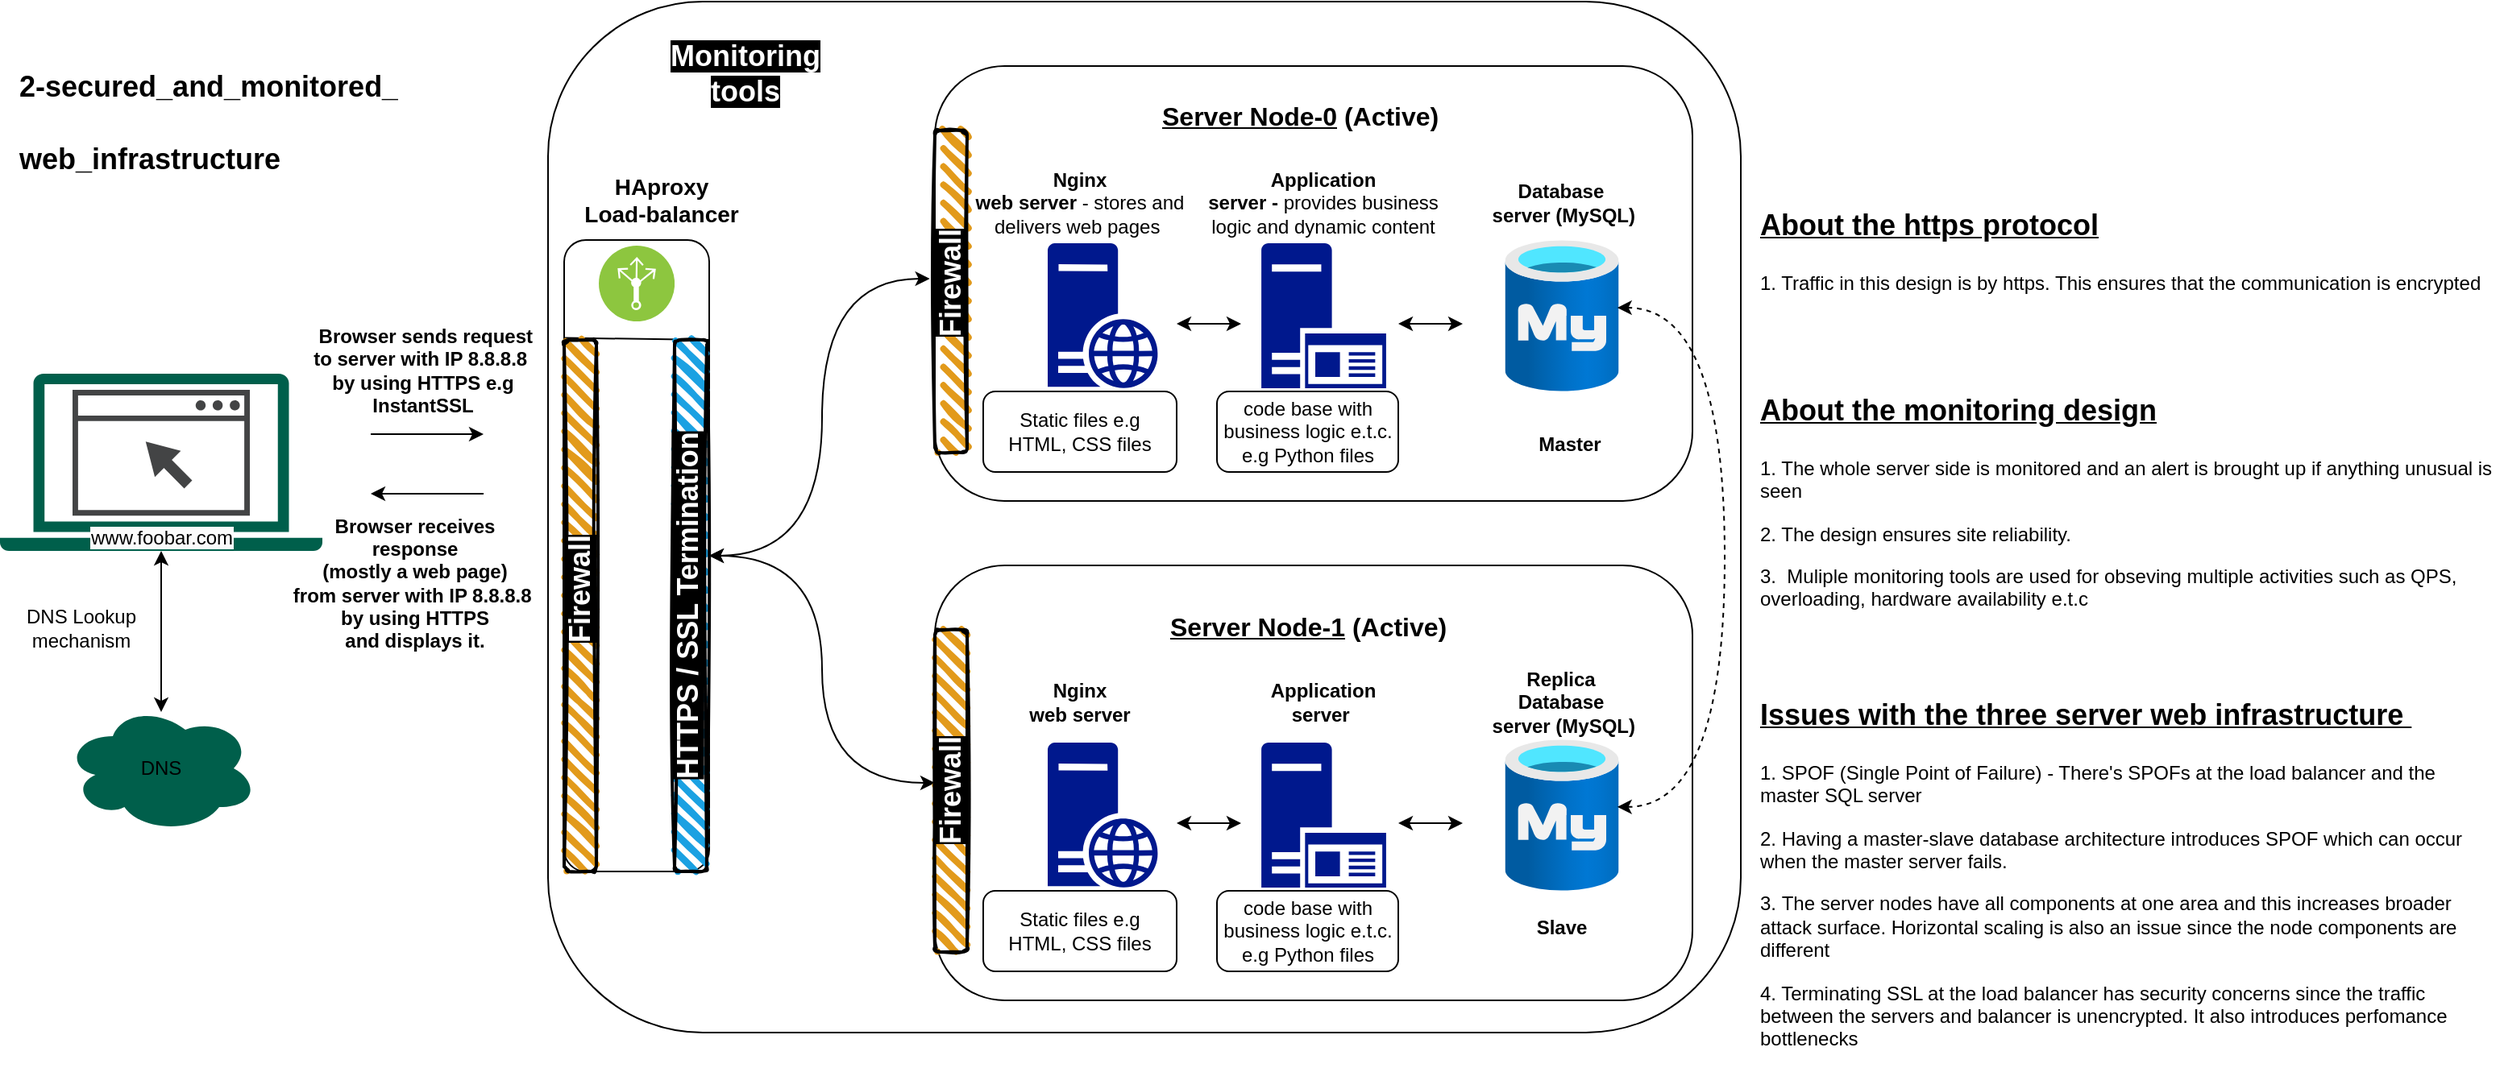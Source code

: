 <mxfile version="24.5.1" type="github">
  <diagram name="Page-1" id="SHBdU1lM0QpDmJfTqm4i">
    <mxGraphModel dx="2373" dy="752" grid="1" gridSize="10" guides="1" tooltips="1" connect="1" arrows="1" fold="1" page="1" pageScale="1" pageWidth="827" pageHeight="1169" math="0" shadow="0">
      <root>
        <mxCell id="0" />
        <mxCell id="1" parent="0" />
        <mxCell id="TIWIcKehhRcWkXShP84--67" value="" style="rounded=1;whiteSpace=wrap;html=1;" vertex="1" parent="1">
          <mxGeometry x="330" y="10" width="740" height="640" as="geometry" />
        </mxCell>
        <mxCell id="TIWIcKehhRcWkXShP84--1" value="" style="rounded=1;whiteSpace=wrap;html=1;arcSize=16;" vertex="1" parent="1">
          <mxGeometry x="570" y="50" width="470" height="270" as="geometry" />
        </mxCell>
        <mxCell id="TIWIcKehhRcWkXShP84--2" value="" style="sketch=0;pointerEvents=1;shadow=0;dashed=0;html=1;strokeColor=none;fillColor=#005F4B;labelPosition=center;verticalLabelPosition=bottom;verticalAlign=top;align=center;outlineConnect=0;shape=mxgraph.veeam2.laptop;" vertex="1" parent="1">
          <mxGeometry x="-10" y="241" width="200" height="110" as="geometry" />
        </mxCell>
        <UserObject label="&lt;span style=&quot;color: rgb(0, 0, 0); font-family: Helvetica; font-size: 12px; font-style: normal; font-variant-ligatures: normal; font-variant-caps: normal; font-weight: 400; letter-spacing: normal; orphans: 2; text-align: center; text-indent: 0px; text-transform: none; widows: 2; word-spacing: 0px; -webkit-text-stroke-width: 0px; white-space: nowrap; background-color: rgb(251, 251, 251); text-decoration-thickness: initial; text-decoration-style: initial; text-decoration-color: initial; display: inline !important; float: none;&quot;&gt;www.foobar.com&lt;/span&gt;" link="&lt;span style=&quot;color: rgb(0, 0, 0); font-family: Helvetica; font-size: 12px; font-style: normal; font-variant-ligatures: normal; font-variant-caps: normal; font-weight: 400; letter-spacing: normal; orphans: 2; text-align: center; text-indent: 0px; text-transform: none; widows: 2; word-spacing: 0px; -webkit-text-stroke-width: 0px; white-space: nowrap; background-color: rgb(251, 251, 251); text-decoration-thickness: initial; text-decoration-style: initial; text-decoration-color: initial; display: inline !important; float: none;&quot;&gt;www.foobar.com&lt;/span&gt;" id="TIWIcKehhRcWkXShP84--3">
          <mxCell style="sketch=0;pointerEvents=1;shadow=0;dashed=0;html=1;strokeColor=none;fillColor=#434445;aspect=fixed;labelPosition=center;verticalLabelPosition=bottom;verticalAlign=top;align=center;outlineConnect=0;shape=mxgraph.vvd.web_browser;" vertex="1" parent="1">
            <mxGeometry x="35" y="251" width="110" height="78.1" as="geometry" />
          </mxCell>
        </UserObject>
        <mxCell id="TIWIcKehhRcWkXShP84--4" value="" style="ellipse;shape=cloud;whiteSpace=wrap;html=1;verticalAlign=top;fillColor=#005F4B;strokeColor=none;sketch=0;pointerEvents=1;shadow=0;dashed=0;" vertex="1" parent="1">
          <mxGeometry x="30" y="446" width="120" height="80" as="geometry" />
        </mxCell>
        <mxCell id="TIWIcKehhRcWkXShP84--5" value="" style="endArrow=classic;startArrow=classic;html=1;rounded=0;exitX=0.5;exitY=0.063;exitDx=0;exitDy=0;exitPerimeter=0;" edge="1" parent="1" source="TIWIcKehhRcWkXShP84--4" target="TIWIcKehhRcWkXShP84--2">
          <mxGeometry width="50" height="50" relative="1" as="geometry">
            <mxPoint x="60" y="441" as="sourcePoint" />
            <mxPoint x="110" y="391" as="targetPoint" />
          </mxGeometry>
        </mxCell>
        <mxCell id="TIWIcKehhRcWkXShP84--6" value="DNS" style="text;html=1;align=center;verticalAlign=middle;whiteSpace=wrap;rounded=0;" vertex="1" parent="1">
          <mxGeometry x="60" y="471" width="60" height="30" as="geometry" />
        </mxCell>
        <mxCell id="TIWIcKehhRcWkXShP84--7" value="&lt;h1 style=&quot;margin-top: 0px;&quot;&gt;&lt;font style=&quot;font-size: 18px;&quot;&gt;2-secured_and_monitored_&lt;/font&gt;&lt;/h1&gt;&lt;h1 style=&quot;margin-top: 0px;&quot;&gt;&lt;font style=&quot;font-size: 18px;&quot;&gt;web_infrastructure&lt;/font&gt;&lt;/h1&gt;" style="text;html=1;whiteSpace=wrap;overflow=hidden;rounded=0;" vertex="1" parent="1">
          <mxGeometry y="40" width="240" height="90" as="geometry" />
        </mxCell>
        <mxCell id="TIWIcKehhRcWkXShP84--8" value="&lt;b&gt;&amp;nbsp;Browser sends request&lt;/b&gt;&lt;div&gt;&lt;b&gt;to server with IP 8.8.8.8&amp;nbsp;&lt;/b&gt;&lt;/div&gt;&lt;div&gt;&lt;b&gt;by using HTTPS e.g&lt;/b&gt;&lt;/div&gt;&lt;div&gt;&lt;b&gt;InstantSSL&lt;/b&gt;&lt;/div&gt;" style="text;html=1;align=center;verticalAlign=middle;resizable=0;points=[];autosize=1;strokeColor=none;fillColor=none;" vertex="1" parent="1">
          <mxGeometry x="171.5" y="204" width="160" height="70" as="geometry" />
        </mxCell>
        <mxCell id="TIWIcKehhRcWkXShP84--9" value="&lt;div&gt;&lt;b&gt;&lt;br&gt;&lt;/b&gt;&lt;/div&gt;&lt;b&gt;&amp;nbsp;Browser receives&amp;nbsp;&lt;/b&gt;&lt;div&gt;&lt;b&gt;response&lt;/b&gt;&lt;div&gt;&lt;b&gt;(mostly a web page)&lt;br&gt;&lt;/b&gt;&lt;div&gt;&lt;div&gt;&lt;b&gt;from server with IP 8.8.8.8&amp;nbsp;&lt;/b&gt;&lt;/div&gt;&lt;div&gt;&lt;b&gt;by using HTTPS&lt;/b&gt;&lt;/div&gt;&lt;/div&gt;&lt;/div&gt;&lt;div&gt;&lt;b&gt;and displays it.&lt;/b&gt;&lt;/div&gt;&lt;/div&gt;" style="text;html=1;align=center;verticalAlign=middle;resizable=0;points=[];autosize=1;strokeColor=none;fillColor=none;" vertex="1" parent="1">
          <mxGeometry x="161.5" y="308.5" width="170" height="110" as="geometry" />
        </mxCell>
        <mxCell id="TIWIcKehhRcWkXShP84--10" value="" style="sketch=0;aspect=fixed;pointerEvents=1;shadow=0;dashed=0;html=1;strokeColor=none;labelPosition=center;verticalLabelPosition=bottom;verticalAlign=top;align=center;fillColor=#00188D;shape=mxgraph.mscae.enterprise.web_server" vertex="1" parent="1">
          <mxGeometry x="640" y="160" width="68.4" height="90" as="geometry" />
        </mxCell>
        <mxCell id="TIWIcKehhRcWkXShP84--11" value="" style="sketch=0;aspect=fixed;pointerEvents=1;shadow=0;dashed=0;html=1;strokeColor=none;labelPosition=center;verticalLabelPosition=bottom;verticalAlign=top;align=center;fillColor=#00188D;shape=mxgraph.mscae.enterprise.application_server2" vertex="1" parent="1">
          <mxGeometry x="772.55" y="160" width="77.4" height="90" as="geometry" />
        </mxCell>
        <mxCell id="TIWIcKehhRcWkXShP84--12" value="" style="image;aspect=fixed;html=1;points=[];align=center;fontSize=12;image=img/lib/azure2/databases/Azure_Database_MySQL_Server.svg;" vertex="1" parent="1">
          <mxGeometry x="923.75" y="158" width="70.5" height="94" as="geometry" />
        </mxCell>
        <mxCell id="TIWIcKehhRcWkXShP84--13" value="&lt;b&gt;Nginx&lt;/b&gt;&lt;div&gt;&lt;b&gt;web server&lt;/b&gt; - stores and delivers web pages&amp;nbsp;&lt;/div&gt;" style="text;html=1;align=center;verticalAlign=middle;whiteSpace=wrap;rounded=0;" vertex="1" parent="1">
          <mxGeometry x="590" y="120" width="140" height="30" as="geometry" />
        </mxCell>
        <mxCell id="TIWIcKehhRcWkXShP84--14" value="&lt;b&gt;Application&lt;/b&gt;&lt;div&gt;&lt;b&gt;server - &lt;/b&gt;provides business logic and dynamic content&lt;/div&gt;" style="text;html=1;align=center;verticalAlign=middle;whiteSpace=wrap;rounded=0;" vertex="1" parent="1">
          <mxGeometry x="731.25" y="120" width="160" height="30" as="geometry" />
        </mxCell>
        <mxCell id="TIWIcKehhRcWkXShP84--15" value="&lt;b&gt;Database&lt;/b&gt;&lt;div&gt;&lt;b&gt;&amp;nbsp;server (MySQL)&lt;/b&gt;&lt;/div&gt;" style="text;html=1;align=center;verticalAlign=middle;whiteSpace=wrap;rounded=0;" vertex="1" parent="1">
          <mxGeometry x="911.38" y="120" width="95.25" height="30" as="geometry" />
        </mxCell>
        <mxCell id="TIWIcKehhRcWkXShP84--16" value="Static files e.g&lt;div&gt;HTML, CSS files&lt;/div&gt;" style="rounded=1;whiteSpace=wrap;html=1;" vertex="1" parent="1">
          <mxGeometry x="600" y="252" width="120" height="50" as="geometry" />
        </mxCell>
        <mxCell id="TIWIcKehhRcWkXShP84--17" value="code base with business logic e.t.c. e.g Python files" style="rounded=1;whiteSpace=wrap;html=1;" vertex="1" parent="1">
          <mxGeometry x="745" y="252" width="112.5" height="50" as="geometry" />
        </mxCell>
        <mxCell id="TIWIcKehhRcWkXShP84--18" value="" style="endArrow=classic;startArrow=classic;html=1;rounded=0;" edge="1" parent="1">
          <mxGeometry width="50" height="50" relative="1" as="geometry">
            <mxPoint x="720" y="210" as="sourcePoint" />
            <mxPoint x="760" y="210" as="targetPoint" />
          </mxGeometry>
        </mxCell>
        <mxCell id="TIWIcKehhRcWkXShP84--19" value="" style="endArrow=classic;startArrow=classic;html=1;rounded=0;" edge="1" parent="1">
          <mxGeometry width="50" height="50" relative="1" as="geometry">
            <mxPoint x="857.5" y="210" as="sourcePoint" />
            <mxPoint x="897.5" y="210" as="targetPoint" />
          </mxGeometry>
        </mxCell>
        <mxCell id="TIWIcKehhRcWkXShP84--20" value="&lt;h1 style=&quot;margin-top: 0px;&quot;&gt;&lt;font size=&quot;3&quot; style=&quot;&quot;&gt;&lt;u style=&quot;&quot;&gt;Server Node-0&lt;/u&gt;&amp;nbsp;(Active)&lt;/font&gt;&lt;/h1&gt;" style="text;html=1;whiteSpace=wrap;overflow=hidden;rounded=0;" vertex="1" parent="1">
          <mxGeometry x="709.38" y="58" width="183.75" height="40" as="geometry" />
        </mxCell>
        <mxCell id="TIWIcKehhRcWkXShP84--21" value="&lt;b&gt;Master&lt;/b&gt;" style="text;html=1;align=center;verticalAlign=middle;whiteSpace=wrap;rounded=0;" vertex="1" parent="1">
          <mxGeometry x="883.75" y="270" width="160" height="30" as="geometry" />
        </mxCell>
        <mxCell id="TIWIcKehhRcWkXShP84--22" value="&lt;h1 style=&quot;margin-top: 0px;&quot;&gt;&lt;font style=&quot;font-size: 18px;&quot;&gt;&lt;u&gt;Issues with the three server web infrastructure&amp;nbsp;&lt;/u&gt;&lt;/font&gt;&lt;/h1&gt;&lt;p&gt;1. SPOF (Single Point of Failure) - There&#39;s SPOFs at the load balancer and the master SQL server&lt;/p&gt;&lt;p&gt;2. Having a master-slave database architecture introduces SPOF which can occur when the master server fails.&lt;/p&gt;&lt;p&gt;3.&amp;nbsp;&lt;span style=&quot;background-color: initial;&quot;&gt;The server nodes have all components at one area and this increases broader attack surface. Horizontal scaling is also an issue since the node components are different&lt;/span&gt;&lt;/p&gt;&lt;p&gt;&lt;span style=&quot;background-color: initial;&quot;&gt;4. Terminating SSL at the load balancer has security concerns since the traffic between the servers and balancer is unencrypted. It also introduces perfomance bottlenecks&amp;nbsp;&lt;/span&gt;&lt;/p&gt;" style="text;html=1;whiteSpace=wrap;overflow=hidden;rounded=0;" vertex="1" parent="1">
          <mxGeometry x="1080" y="430" width="460" height="238" as="geometry" />
        </mxCell>
        <mxCell id="TIWIcKehhRcWkXShP84--23" value="" style="rounded=1;whiteSpace=wrap;html=1;arcSize=16;" vertex="1" parent="1">
          <mxGeometry x="570" y="360" width="470" height="270" as="geometry" />
        </mxCell>
        <mxCell id="TIWIcKehhRcWkXShP84--24" value="" style="sketch=0;aspect=fixed;pointerEvents=1;shadow=0;dashed=0;html=1;strokeColor=none;labelPosition=center;verticalLabelPosition=bottom;verticalAlign=top;align=center;fillColor=#00188D;shape=mxgraph.mscae.enterprise.web_server" vertex="1" parent="1">
          <mxGeometry x="640" y="470" width="68.4" height="90" as="geometry" />
        </mxCell>
        <mxCell id="TIWIcKehhRcWkXShP84--25" value="" style="sketch=0;aspect=fixed;pointerEvents=1;shadow=0;dashed=0;html=1;strokeColor=none;labelPosition=center;verticalLabelPosition=bottom;verticalAlign=top;align=center;fillColor=#00188D;shape=mxgraph.mscae.enterprise.application_server2" vertex="1" parent="1">
          <mxGeometry x="772.55" y="470" width="77.4" height="90" as="geometry" />
        </mxCell>
        <mxCell id="TIWIcKehhRcWkXShP84--26" value="" style="image;aspect=fixed;html=1;points=[];align=center;fontSize=12;image=img/lib/azure2/databases/Azure_Database_MySQL_Server.svg;" vertex="1" parent="1">
          <mxGeometry x="923.75" y="468" width="70.5" height="94" as="geometry" />
        </mxCell>
        <mxCell id="TIWIcKehhRcWkXShP84--27" value="&lt;b&gt;Nginx&lt;/b&gt;&lt;div&gt;&lt;b&gt;web server&lt;/b&gt;&lt;span style=&quot;color: rgba(0, 0, 0, 0); font-family: monospace; font-size: 0px; text-align: start; text-wrap: nowrap;&quot;&gt;3CmxGraphModel%3E%3Croot%3E%3CmxCell%20id%3D%220%22%2F%3E%3CmxCell%20id%3D%221%22%20parent%3D%220%22%2F%3E%3CmxCell%20id%3D%222%22%20value%3D%22%22%20style%3D%22endArrow%3Dclassic%3Bhtml%3D1%3Brounded%3D0%3B%22%20edge%3D%221%22%20parent%3D%221%22%3E%3CmxGeometry%20width%3D%2250%22%20height%3D%2250%22%20relative%3D%221%22%20as%3D%22geometry%22%3E%3CmxPoint%20x%3D%22260%22%20y%3D%22283%22%20as%3D%22sourcePoint%22%2F%3E%3CmxPoint%20x%3D%22330%22%20y%3D%22283%22%20as%3D%22targetPoint%22%2F%3E%3C%2FmxGeometry%3E%3C%2FmxCell%3E%3CmxCell%20id%3D%223%22%20value%3D%22%22%20style%3D%22endArrow%3Dclassic%3Bhtml%3D1%3Brounded%3D0%3BentryX%3D0%3BentryY%3D0.25%3BentryDx%3D0%3BentryDy%3D0%3B%22%20edge%3D%221%22%20parent%3D%221%22%3E%3CmxGeometry%20width%3D%2250%22%20height%3D%2250%22%20relative%3D%221%22%20as%3D%22geometry%22%3E%3CmxPoint%20x%3D%22330%22%20y%3D%22320%22%20as%3D%22sourcePoint%22%2F%3E%3CmxPoint%20x%3D%22260%22%20y%3D%22320%22%20as%3D%22targetPoint%22%2F%3E%3C%2FmxGeometry%3E%3C%2FmxCell%3E%3C%2Froot%3E%3C&lt;/span&gt;&lt;/div&gt;" style="text;html=1;align=center;verticalAlign=middle;whiteSpace=wrap;rounded=0;" vertex="1" parent="1">
          <mxGeometry x="590" y="430" width="140" height="30" as="geometry" />
        </mxCell>
        <mxCell id="TIWIcKehhRcWkXShP84--28" value="&lt;b&gt;Application&lt;/b&gt;&lt;div&gt;&lt;b&gt;server&amp;nbsp;&lt;/b&gt;&lt;/div&gt;" style="text;html=1;align=center;verticalAlign=middle;whiteSpace=wrap;rounded=0;" vertex="1" parent="1">
          <mxGeometry x="731.25" y="430" width="160" height="30" as="geometry" />
        </mxCell>
        <mxCell id="TIWIcKehhRcWkXShP84--29" value="&lt;b&gt;Replica Database&lt;/b&gt;&lt;div&gt;&lt;b&gt;&amp;nbsp;server (MySQL)&lt;/b&gt;&lt;/div&gt;" style="text;html=1;align=center;verticalAlign=middle;whiteSpace=wrap;rounded=0;" vertex="1" parent="1">
          <mxGeometry x="911.38" y="430" width="95.25" height="30" as="geometry" />
        </mxCell>
        <mxCell id="TIWIcKehhRcWkXShP84--30" value="Static files e.g&lt;div&gt;HTML, CSS files&lt;/div&gt;" style="rounded=1;whiteSpace=wrap;html=1;" vertex="1" parent="1">
          <mxGeometry x="600" y="562" width="120" height="50" as="geometry" />
        </mxCell>
        <mxCell id="TIWIcKehhRcWkXShP84--31" value="code base with business logic e.t.c. e.g Python files" style="rounded=1;whiteSpace=wrap;html=1;" vertex="1" parent="1">
          <mxGeometry x="745" y="562" width="112.5" height="50" as="geometry" />
        </mxCell>
        <mxCell id="TIWIcKehhRcWkXShP84--32" value="" style="endArrow=classic;startArrow=classic;html=1;rounded=0;" edge="1" parent="1">
          <mxGeometry width="50" height="50" relative="1" as="geometry">
            <mxPoint x="720" y="520" as="sourcePoint" />
            <mxPoint x="760" y="520" as="targetPoint" />
          </mxGeometry>
        </mxCell>
        <mxCell id="TIWIcKehhRcWkXShP84--33" value="" style="endArrow=classic;startArrow=classic;html=1;rounded=0;" edge="1" parent="1">
          <mxGeometry width="50" height="50" relative="1" as="geometry">
            <mxPoint x="857.5" y="520" as="sourcePoint" />
            <mxPoint x="897.5" y="520" as="targetPoint" />
          </mxGeometry>
        </mxCell>
        <mxCell id="TIWIcKehhRcWkXShP84--34" value="&lt;h1 style=&quot;margin-top: 0px;&quot;&gt;&lt;font size=&quot;3&quot;&gt;&lt;u&gt;Server Node-1&lt;/u&gt;&amp;nbsp;(Active)&lt;/font&gt;&lt;/h1&gt;" style="text;html=1;whiteSpace=wrap;overflow=hidden;rounded=0;" vertex="1" parent="1">
          <mxGeometry x="714.37" y="375" width="173.75" height="40" as="geometry" />
        </mxCell>
        <mxCell id="TIWIcKehhRcWkXShP84--35" value="" style="rounded=1;whiteSpace=wrap;html=1;" vertex="1" parent="1">
          <mxGeometry x="340" y="158" width="90" height="392" as="geometry" />
        </mxCell>
        <mxCell id="TIWIcKehhRcWkXShP84--36" value="" style="image;aspect=fixed;perimeter=ellipsePerimeter;html=1;align=center;shadow=0;dashed=0;fontColor=#4277BB;labelBackgroundColor=default;fontSize=12;spacingTop=3;image=img/lib/ibm/infrastructure/load_balancing_routing.svg;" vertex="1" parent="1">
          <mxGeometry x="361.5" y="161.5" width="47" height="47" as="geometry" />
        </mxCell>
        <mxCell id="TIWIcKehhRcWkXShP84--37" value="&lt;div&gt;&lt;b&gt;&lt;font style=&quot;font-size: 14px;&quot;&gt;HAproxy&lt;/font&gt;&lt;/b&gt;&lt;/div&gt;&lt;b&gt;&lt;font style=&quot;font-size: 14px;&quot;&gt;Load-balancer&lt;/font&gt;&lt;/b&gt;" style="text;html=1;align=center;verticalAlign=middle;resizable=0;points=[];autosize=1;strokeColor=none;fillColor=none;" vertex="1" parent="1">
          <mxGeometry x="340" y="108" width="120" height="50" as="geometry" />
        </mxCell>
        <mxCell id="TIWIcKehhRcWkXShP84--38" value="" style="endArrow=classic;html=1;rounded=0;" edge="1" parent="1">
          <mxGeometry width="50" height="50" relative="1" as="geometry">
            <mxPoint x="220" y="278.5" as="sourcePoint" />
            <mxPoint x="290" y="278.5" as="targetPoint" />
          </mxGeometry>
        </mxCell>
        <mxCell id="TIWIcKehhRcWkXShP84--39" value="" style="endArrow=classic;html=1;rounded=0;entryX=0;entryY=0.25;entryDx=0;entryDy=0;" edge="1" parent="1">
          <mxGeometry width="50" height="50" relative="1" as="geometry">
            <mxPoint x="290" y="315.5" as="sourcePoint" />
            <mxPoint x="220" y="315.5" as="targetPoint" />
          </mxGeometry>
        </mxCell>
        <mxCell id="TIWIcKehhRcWkXShP84--40" value="&lt;b&gt;Slave&lt;/b&gt;" style="text;html=1;align=center;verticalAlign=middle;whiteSpace=wrap;rounded=0;" vertex="1" parent="1">
          <mxGeometry x="879" y="570" width="160" height="30" as="geometry" />
        </mxCell>
        <mxCell id="TIWIcKehhRcWkXShP84--41" value="" style="html=1;labelBackgroundColor=#ffffff;startArrow=classic;startFill=1;startSize=6;endArrow=classic;endFill=1;endSize=6;jettySize=auto;orthogonalLoop=1;strokeWidth=1;dashed=1;fontSize=14;rounded=0;edgeStyle=orthogonalEdgeStyle;curved=1;entryX=0.987;entryY=0.447;entryDx=0;entryDy=0;entryPerimeter=0;exitX=0.987;exitY=0.446;exitDx=0;exitDy=0;exitPerimeter=0;" edge="1" parent="1" source="TIWIcKehhRcWkXShP84--26" target="TIWIcKehhRcWkXShP84--12">
          <mxGeometry width="60" height="60" relative="1" as="geometry">
            <mxPoint x="1090" y="505.5" as="sourcePoint" />
            <mxPoint x="1150" y="445.5" as="targetPoint" />
            <Array as="points">
              <mxPoint x="1060" y="510" />
              <mxPoint x="1060" y="200" />
            </Array>
          </mxGeometry>
        </mxCell>
        <mxCell id="TIWIcKehhRcWkXShP84--42" value="" style="endArrow=classic;startArrow=classic;html=1;rounded=0;edgeStyle=orthogonalEdgeStyle;curved=1;exitX=1;exitY=0.5;exitDx=0;exitDy=0;entryX=-0.158;entryY=0.46;entryDx=0;entryDy=0;entryPerimeter=0;" edge="1" parent="1" source="TIWIcKehhRcWkXShP84--35" target="TIWIcKehhRcWkXShP84--59">
          <mxGeometry width="50" height="50" relative="1" as="geometry">
            <mxPoint x="430.0" y="359.94" as="sourcePoint" />
            <mxPoint x="560" y="180" as="targetPoint" />
          </mxGeometry>
        </mxCell>
        <mxCell id="TIWIcKehhRcWkXShP84--43" value="" style="endArrow=classic;startArrow=classic;html=1;rounded=0;edgeStyle=orthogonalEdgeStyle;curved=1;entryX=0;entryY=0.5;entryDx=0;entryDy=0;exitX=1;exitY=0.5;exitDx=0;exitDy=0;" edge="1" parent="1" source="TIWIcKehhRcWkXShP84--35" target="TIWIcKehhRcWkXShP84--23">
          <mxGeometry width="50" height="50" relative="1" as="geometry">
            <mxPoint x="439" y="342" as="sourcePoint" />
            <mxPoint x="580" y="210" as="targetPoint" />
          </mxGeometry>
        </mxCell>
        <mxCell id="TIWIcKehhRcWkXShP84--45" value="&lt;h1 style=&quot;margin-top: 0px;&quot;&gt;&lt;font style=&quot;font-size: 18px;&quot;&gt;&lt;u&gt;About the monitoring design&lt;/u&gt;&lt;/font&gt;&lt;/h1&gt;&lt;p&gt;1. The whole server side is monitored and an alert is brought up if anything unusual is seen&lt;/p&gt;&lt;p&gt;2. The design ensures site reliability.&lt;/p&gt;&lt;p&gt;3.&amp;nbsp; Muliple monitoring tools are used for obseving multiple activities such as QPS, overloading, hardware availability e.t.c&lt;/p&gt;" style="text;html=1;whiteSpace=wrap;overflow=hidden;rounded=0;" vertex="1" parent="1">
          <mxGeometry x="1080" y="241" width="460" height="156" as="geometry" />
        </mxCell>
        <mxCell id="TIWIcKehhRcWkXShP84--46" value="DNS Lookup&lt;div&gt;mechanism&lt;/div&gt;" style="text;html=1;align=center;verticalAlign=middle;resizable=0;points=[];autosize=1;strokeColor=none;fillColor=none;" vertex="1" parent="1">
          <mxGeometry x="-5" y="378.5" width="90" height="40" as="geometry" />
        </mxCell>
        <mxCell id="TIWIcKehhRcWkXShP84--51" value="" style="endArrow=none;html=1;rounded=0;exitX=0.005;exitY=0.155;exitDx=0;exitDy=0;exitPerimeter=0;" edge="1" parent="1" source="TIWIcKehhRcWkXShP84--35">
          <mxGeometry width="50" height="50" relative="1" as="geometry">
            <mxPoint x="373.5" y="270" as="sourcePoint" />
            <mxPoint x="430" y="220" as="targetPoint" />
          </mxGeometry>
        </mxCell>
        <mxCell id="TIWIcKehhRcWkXShP84--57" value="" style="rounded=1;whiteSpace=wrap;html=1;strokeWidth=2;fillWeight=4;hachureGap=8;hachureAngle=45;fillColor=#E29A1B;sketch=1;" vertex="1" parent="1">
          <mxGeometry x="340" y="220" width="20" height="330" as="geometry" />
        </mxCell>
        <mxCell id="TIWIcKehhRcWkXShP84--58" value="" style="rounded=1;whiteSpace=wrap;html=1;strokeWidth=2;fillWeight=4;hachureGap=8;hachureAngle=45;fillColor=#1ba1e2;sketch=1;" vertex="1" parent="1">
          <mxGeometry x="408.5" y="220" width="20" height="330" as="geometry" />
        </mxCell>
        <mxCell id="TIWIcKehhRcWkXShP84--59" value="" style="rounded=1;whiteSpace=wrap;html=1;strokeWidth=2;fillWeight=4;hachureGap=8;hachureAngle=45;fillColor=#E29A1B;sketch=1;" vertex="1" parent="1">
          <mxGeometry x="570" y="90" width="20" height="200" as="geometry" />
        </mxCell>
        <mxCell id="TIWIcKehhRcWkXShP84--62" value="" style="rounded=1;whiteSpace=wrap;html=1;strokeWidth=2;fillWeight=4;hachureGap=8;hachureAngle=45;fillColor=#E29A1B;sketch=1;" vertex="1" parent="1">
          <mxGeometry x="570" y="400" width="20" height="200" as="geometry" />
        </mxCell>
        <mxCell id="TIWIcKehhRcWkXShP84--63" value="&lt;b&gt;&lt;font color=&quot;#ffffff&quot; style=&quot;font-size: 18px; background-color: rgb(0, 0, 0);&quot;&gt;Firewall&lt;/font&gt;&lt;/b&gt;" style="text;html=1;align=center;verticalAlign=middle;whiteSpace=wrap;rounded=0;rotation=270;" vertex="1" parent="1">
          <mxGeometry x="267.5" y="360" width="165" height="30" as="geometry" />
        </mxCell>
        <mxCell id="TIWIcKehhRcWkXShP84--64" value="&lt;b&gt;&lt;font color=&quot;#ffffff&quot; style=&quot;font-size: 18px; background-color: rgb(0, 0, 0);&quot;&gt;Firewall&lt;/font&gt;&lt;/b&gt;" style="text;html=1;align=center;verticalAlign=middle;whiteSpace=wrap;rounded=0;rotation=270;" vertex="1" parent="1">
          <mxGeometry x="497.5" y="170" width="165" height="30" as="geometry" />
        </mxCell>
        <mxCell id="TIWIcKehhRcWkXShP84--65" value="&lt;b&gt;&lt;font color=&quot;#ffffff&quot; style=&quot;font-size: 18px; background-color: rgb(0, 0, 0);&quot;&gt;Firewall&lt;/font&gt;&lt;/b&gt;" style="text;html=1;align=center;verticalAlign=middle;whiteSpace=wrap;rounded=0;rotation=270;" vertex="1" parent="1">
          <mxGeometry x="497.5" y="485" width="165" height="30" as="geometry" />
        </mxCell>
        <mxCell id="TIWIcKehhRcWkXShP84--66" value="&lt;b&gt;&lt;font color=&quot;#ffffff&quot; style=&quot;font-size: 18px; background-color: rgb(0, 0, 0);&quot;&gt;HTTPS / SSL Termination&lt;/font&gt;&lt;/b&gt;&lt;div&gt;&lt;b&gt;&lt;font color=&quot;#ffffff&quot; style=&quot;font-size: 18px; background-color: rgb(0, 0, 0);&quot;&gt;&lt;br&gt;&lt;/font&gt;&lt;/b&gt;&lt;/div&gt;" style="text;html=1;align=center;verticalAlign=middle;whiteSpace=wrap;rounded=0;rotation=270;" vertex="1" parent="1">
          <mxGeometry x="300" y="370" width="255.5" height="30" as="geometry" />
        </mxCell>
        <mxCell id="TIWIcKehhRcWkXShP84--80" value="&lt;b&gt;&lt;font color=&quot;#ffffff&quot; style=&quot;font-size: 18px; background-color: rgb(0, 0, 0);&quot;&gt;Monitoring&lt;/font&gt;&lt;/b&gt;&lt;div&gt;&lt;b&gt;&lt;font color=&quot;#ffffff&quot; style=&quot;font-size: 18px; background-color: rgb(0, 0, 0);&quot;&gt;tools&lt;/font&gt;&lt;/b&gt;&lt;/div&gt;" style="text;html=1;align=center;verticalAlign=middle;whiteSpace=wrap;rounded=0;rotation=0;" vertex="1" parent="1">
          <mxGeometry x="370" y="40" width="165" height="30" as="geometry" />
        </mxCell>
        <mxCell id="TIWIcKehhRcWkXShP84--81" value="&lt;h1 style=&quot;margin-top: 0px;&quot;&gt;&lt;font style=&quot;font-size: 18px;&quot;&gt;&lt;u&gt;About the https protocol&lt;/u&gt;&lt;/font&gt;&lt;/h1&gt;&lt;p&gt;1. Traffic in this design is by https. This ensures that the communication is encrypted&lt;/p&gt;" style="text;html=1;whiteSpace=wrap;overflow=hidden;rounded=0;" vertex="1" parent="1">
          <mxGeometry x="1080" y="125.5" width="460" height="83" as="geometry" />
        </mxCell>
      </root>
    </mxGraphModel>
  </diagram>
</mxfile>
